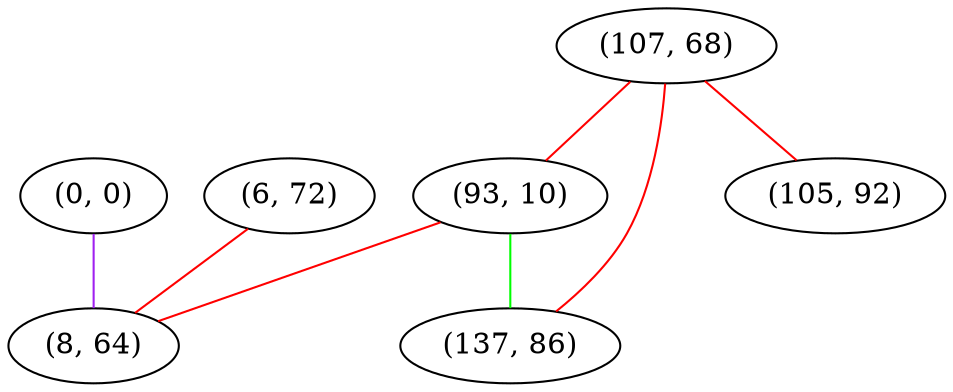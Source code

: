 graph "" {
"(0, 0)";
"(107, 68)";
"(6, 72)";
"(93, 10)";
"(8, 64)";
"(137, 86)";
"(105, 92)";
"(0, 0)" -- "(8, 64)"  [color=purple, key=0, weight=4];
"(107, 68)" -- "(137, 86)"  [color=red, key=0, weight=1];
"(107, 68)" -- "(93, 10)"  [color=red, key=0, weight=1];
"(107, 68)" -- "(105, 92)"  [color=red, key=0, weight=1];
"(6, 72)" -- "(8, 64)"  [color=red, key=0, weight=1];
"(93, 10)" -- "(137, 86)"  [color=green, key=0, weight=2];
"(93, 10)" -- "(8, 64)"  [color=red, key=0, weight=1];
}
